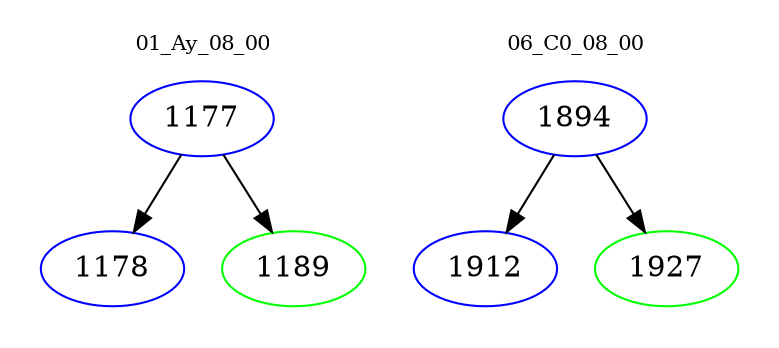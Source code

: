 digraph{
subgraph cluster_0 {
color = white
label = "01_Ay_08_00";
fontsize=10;
T0_1177 [label="1177", color="blue"]
T0_1177 -> T0_1178 [color="black"]
T0_1178 [label="1178", color="blue"]
T0_1177 -> T0_1189 [color="black"]
T0_1189 [label="1189", color="green"]
}
subgraph cluster_1 {
color = white
label = "06_C0_08_00";
fontsize=10;
T1_1894 [label="1894", color="blue"]
T1_1894 -> T1_1912 [color="black"]
T1_1912 [label="1912", color="blue"]
T1_1894 -> T1_1927 [color="black"]
T1_1927 [label="1927", color="green"]
}
}
